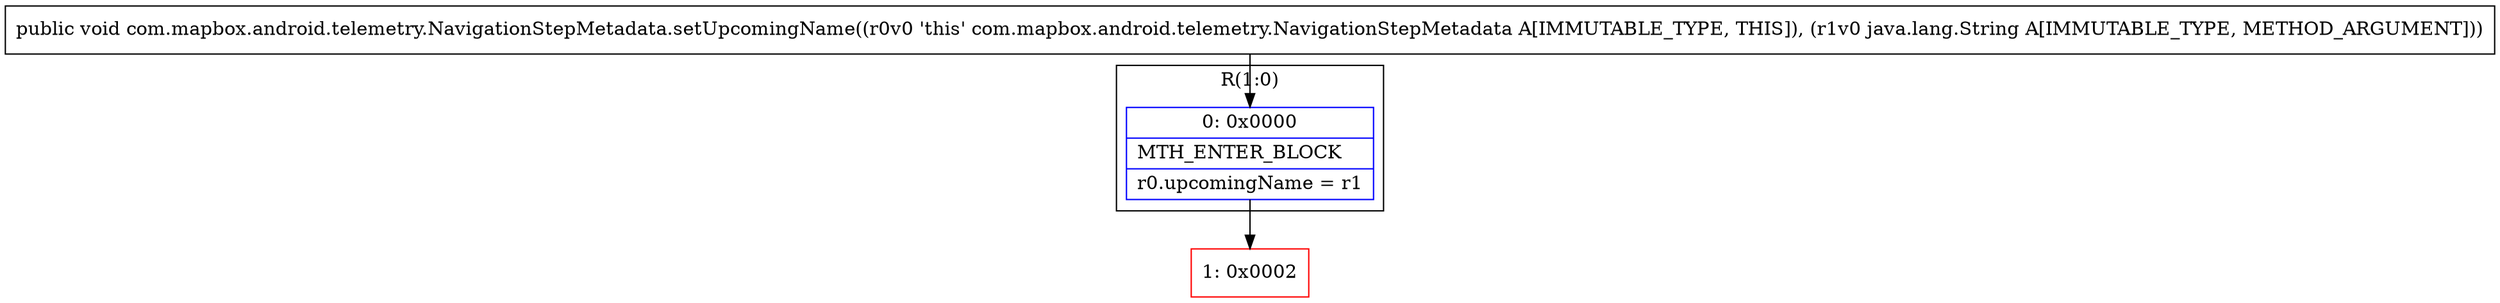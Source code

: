 digraph "CFG forcom.mapbox.android.telemetry.NavigationStepMetadata.setUpcomingName(Ljava\/lang\/String;)V" {
subgraph cluster_Region_1105023028 {
label = "R(1:0)";
node [shape=record,color=blue];
Node_0 [shape=record,label="{0\:\ 0x0000|MTH_ENTER_BLOCK\l|r0.upcomingName = r1\l}"];
}
Node_1 [shape=record,color=red,label="{1\:\ 0x0002}"];
MethodNode[shape=record,label="{public void com.mapbox.android.telemetry.NavigationStepMetadata.setUpcomingName((r0v0 'this' com.mapbox.android.telemetry.NavigationStepMetadata A[IMMUTABLE_TYPE, THIS]), (r1v0 java.lang.String A[IMMUTABLE_TYPE, METHOD_ARGUMENT])) }"];
MethodNode -> Node_0;
Node_0 -> Node_1;
}

